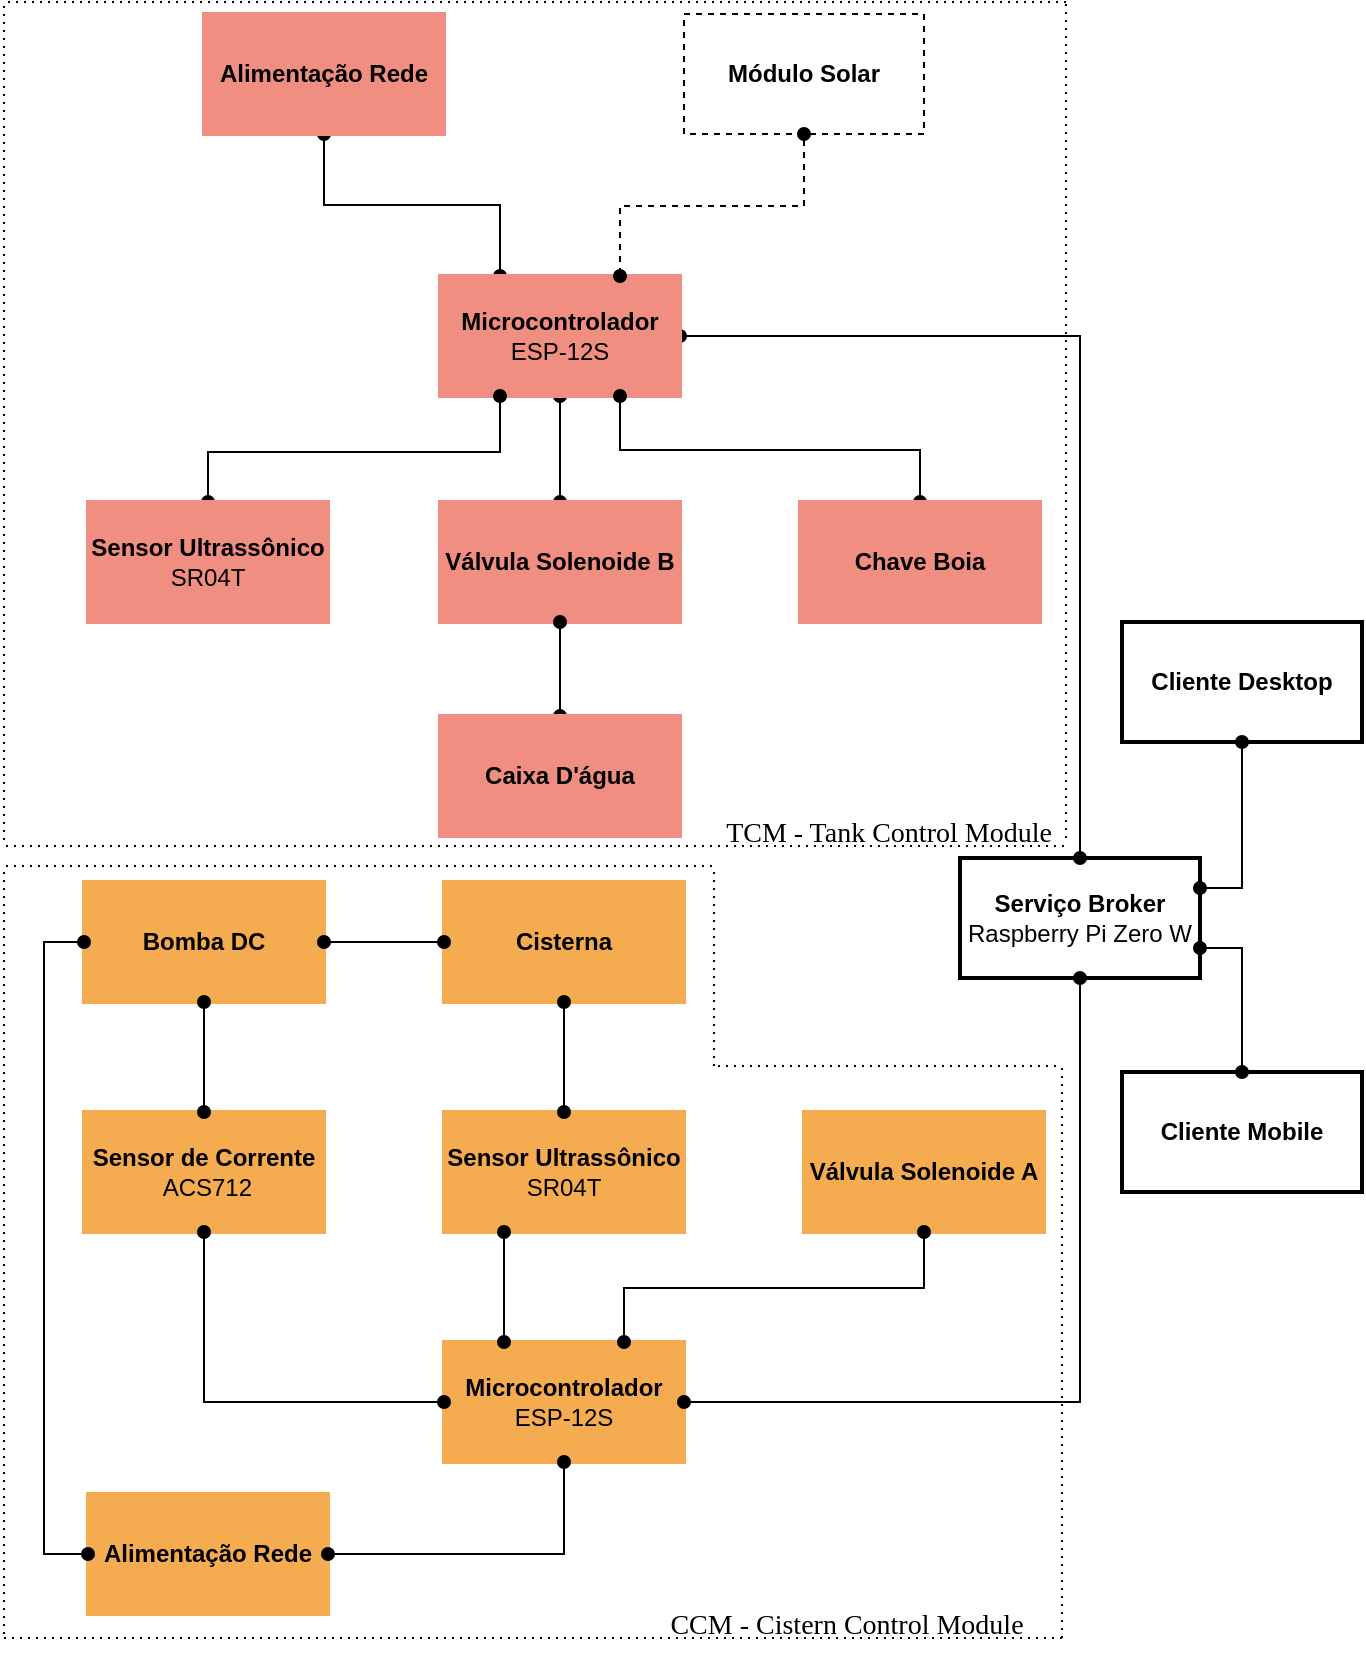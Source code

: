 <mxfile version="15.9.4" type="device"><diagram id="qmlTENLvC8Ycb70wD6CG" name="Page-1"><mxGraphModel dx="2370" dy="1245" grid="0" gridSize="10" guides="1" tooltips="1" connect="1" arrows="1" fold="1" page="1" pageScale="1" pageWidth="1169" pageHeight="827" background="#FFFFFF" math="0" shadow="0"><root><mxCell id="0"/><mxCell id="1" parent="0"/><mxCell id="5" value="&lt;font color=&quot;#000000&quot;&gt;&lt;b&gt;Sensor Ultrassônico&lt;/b&gt; SR04T&lt;/font&gt;" style="rounded=0;whiteSpace=wrap;html=1;fillColor=#F5AB50;strokeColor=#F5AB50;strokeWidth=2;" parent="1" vertex="1"><mxGeometry x="242" y="558" width="120" height="60" as="geometry"/></mxCell><mxCell id="60" value="&lt;font color=&quot;#000000&quot;&gt;&lt;b&gt;Alimentação Rede&lt;/b&gt;&lt;/font&gt;" style="rounded=0;whiteSpace=wrap;html=1;fillColor=#F5AB50;strokeColor=#F5AB50;strokeWidth=2;gradientColor=none;" parent="1" vertex="1"><mxGeometry x="64" y="749" width="120" height="60" as="geometry"/></mxCell><mxCell id="8" value="&lt;font color=&quot;#000000&quot;&gt;&lt;b&gt;Válvula Solenoide A&lt;/b&gt;&lt;/font&gt;" style="rounded=0;whiteSpace=wrap;html=1;fillColor=#F5AB50;strokeColor=#F5AB50;strokeWidth=2;" parent="1" vertex="1"><mxGeometry x="422" y="558" width="120" height="60" as="geometry"/></mxCell><mxCell id="6" value="&lt;b style=&quot;color: rgb(0 , 0 , 0)&quot;&gt;Microcontrolador&lt;br&gt;&lt;/b&gt;&lt;span style=&quot;color: rgb(0 , 0 , 0)&quot;&gt;ESP-12S&lt;/span&gt;" style="rounded=0;whiteSpace=wrap;html=1;fillColor=#F5AB50;strokeColor=#F5AB50;strokeWidth=2;" parent="1" vertex="1"><mxGeometry x="242" y="673" width="120" height="60" as="geometry"/></mxCell><mxCell id="7" value="&lt;b style=&quot;color: rgb(0 , 0 , 0)&quot;&gt;Sensor de Corrente&lt;br&gt;&lt;/b&gt;&lt;span style=&quot;color: rgb(0 , 0 , 0)&quot;&gt;&amp;nbsp;ACS712&lt;/span&gt;" style="rounded=0;whiteSpace=wrap;html=1;fillColor=#F5AB50;strokeColor=#F5AB50;strokeWidth=2;" parent="1" vertex="1"><mxGeometry x="62" y="558" width="120" height="60" as="geometry"/></mxCell><mxCell id="16" value="&lt;font color=&quot;#000000&quot;&gt;&lt;b&gt;Bomba DC&lt;/b&gt;&lt;/font&gt;" style="rounded=0;whiteSpace=wrap;html=1;fillColor=#F5AB50;strokeColor=#F5AB50;strokeWidth=2;" parent="1" vertex="1"><mxGeometry x="62" y="443" width="120" height="60" as="geometry"/></mxCell><mxCell id="12" value="&lt;font color=&quot;#000000&quot;&gt;&lt;b&gt;Cisterna&lt;/b&gt;&lt;/font&gt;" style="rounded=0;whiteSpace=wrap;html=1;fillColor=#F5AB50;strokeColor=#F5AB50;strokeWidth=2;" parent="1" vertex="1"><mxGeometry x="242" y="443" width="120" height="60" as="geometry"/></mxCell><mxCell id="51" style="edgeStyle=orthogonalEdgeStyle;rounded=0;orthogonalLoop=1;jettySize=auto;html=1;entryX=0.25;entryY=0;entryDx=0;entryDy=0;startArrow=oval;startFill=1;endArrow=oval;endFill=1;strokeColor=#000000;" parent="1" source="3" target="4" edge="1"><mxGeometry relative="1" as="geometry"/></mxCell><mxCell id="3" value="&lt;font color=&quot;#000000&quot;&gt;&lt;b&gt;Alimentação Rede&lt;/b&gt;&lt;/font&gt;" style="rounded=0;whiteSpace=wrap;html=1;fillColor=#F08E81;strokeColor=#F08E81;strokeWidth=2;" parent="1" vertex="1"><mxGeometry x="122" y="9" width="120" height="60" as="geometry"/></mxCell><mxCell id="29" value="" style="edgeStyle=orthogonalEdgeStyle;rounded=0;orthogonalLoop=1;jettySize=auto;html=1;startArrow=oval;startFill=1;endArrow=oval;endFill=1;strokeColor=#000000;" parent="1" source="4" target="9" edge="1"><mxGeometry relative="1" as="geometry"/></mxCell><mxCell id="50" style="edgeStyle=orthogonalEdgeStyle;rounded=0;orthogonalLoop=1;jettySize=auto;html=1;entryX=0.5;entryY=0;entryDx=0;entryDy=0;startArrow=oval;startFill=1;endArrow=oval;endFill=1;strokeColor=#000000;" parent="1" source="4" target="17" edge="1"><mxGeometry relative="1" as="geometry"/></mxCell><mxCell id="4" value="&lt;font color=&quot;#000000&quot;&gt;&lt;b&gt;Microcontrolador&lt;/b&gt; ESP-12S&lt;/font&gt;" style="rounded=0;whiteSpace=wrap;html=1;fillColor=#F08E81;strokeColor=#F08E81;strokeWidth=2;" parent="1" vertex="1"><mxGeometry x="240" y="140" width="120" height="60" as="geometry"/></mxCell><mxCell id="47" style="edgeStyle=orthogonalEdgeStyle;rounded=0;orthogonalLoop=1;jettySize=auto;html=1;entryX=0.25;entryY=0;entryDx=0;entryDy=0;startArrow=oval;startFill=1;endArrow=oval;endFill=1;strokeColor=#000000;exitX=0.25;exitY=1;exitDx=0;exitDy=0;" parent="1" source="5" target="6" edge="1"><mxGeometry relative="1" as="geometry"/></mxCell><mxCell id="49" value="" style="edgeStyle=orthogonalEdgeStyle;rounded=0;orthogonalLoop=1;jettySize=auto;html=1;entryX=0.5;entryY=1;entryDx=0;entryDy=0;startArrow=oval;startFill=1;endArrow=oval;endFill=1;strokeColor=#000000;" parent="1" source="6" target="17" edge="1"><mxGeometry x="0.539" y="-52" relative="1" as="geometry"><mxPoint as="offset"/></mxGeometry></mxCell><mxCell id="44" style="edgeStyle=orthogonalEdgeStyle;rounded=0;orthogonalLoop=1;jettySize=auto;html=1;entryX=0;entryY=0.5;entryDx=0;entryDy=0;startArrow=oval;startFill=1;endArrow=oval;endFill=1;strokeColor=#000000;exitX=0.5;exitY=1;exitDx=0;exitDy=0;" parent="1" source="7" target="6" edge="1"><mxGeometry relative="1" as="geometry"/></mxCell><mxCell id="48" style="edgeStyle=orthogonalEdgeStyle;rounded=0;orthogonalLoop=1;jettySize=auto;html=1;entryX=0.75;entryY=0;entryDx=0;entryDy=0;startArrow=oval;startFill=1;endArrow=oval;endFill=1;strokeColor=#000000;" parent="1" source="8" target="6" edge="1"><mxGeometry relative="1" as="geometry"><Array as="points"><mxPoint x="482" y="646"/><mxPoint x="332" y="646"/></Array></mxGeometry></mxCell><mxCell id="9" value="&lt;font color=&quot;#000000&quot;&gt;&lt;b&gt;Válvula Solenoide B&lt;/b&gt;&lt;/font&gt;" style="rounded=0;whiteSpace=wrap;html=1;fillColor=#F08E81;strokeColor=#F08E81;strokeWidth=2;" parent="1" vertex="1"><mxGeometry x="240" y="253" width="120" height="60" as="geometry"/></mxCell><mxCell id="37" style="edgeStyle=orthogonalEdgeStyle;rounded=0;orthogonalLoop=1;jettySize=auto;html=1;entryX=0.75;entryY=1;entryDx=0;entryDy=0;startArrow=oval;startFill=1;endArrow=oval;endFill=1;strokeColor=#000000;" parent="1" source="10" target="4" edge="1"><mxGeometry relative="1" as="geometry"><Array as="points"><mxPoint x="480" y="227"/><mxPoint x="330" y="227"/></Array></mxGeometry></mxCell><mxCell id="10" value="&lt;font color=&quot;#000000&quot;&gt;&lt;b&gt;Chave Boia&lt;/b&gt;&lt;/font&gt;" style="rounded=0;whiteSpace=wrap;html=1;fillColor=#F08E81;strokeColor=#F08E81;strokeWidth=2;" parent="1" vertex="1"><mxGeometry x="420" y="253" width="120" height="60" as="geometry"/></mxCell><mxCell id="36" style="edgeStyle=orthogonalEdgeStyle;rounded=0;orthogonalLoop=1;jettySize=auto;html=1;entryX=0.25;entryY=1;entryDx=0;entryDy=0;startArrow=oval;startFill=1;endArrow=oval;endFill=1;strokeColor=#000000;" parent="1" source="11" target="4" edge="1"><mxGeometry relative="1" as="geometry"><Array as="points"><mxPoint x="124" y="228"/><mxPoint x="270" y="228"/></Array></mxGeometry></mxCell><mxCell id="11" value="&lt;font color=&quot;#000000&quot;&gt;&lt;b&gt;Sensor Ultrassônico&lt;/b&gt; SR04T&lt;/font&gt;" style="rounded=0;whiteSpace=wrap;html=1;fillColor=#F08E81;strokeColor=#F08E81;strokeWidth=2;" parent="1" vertex="1"><mxGeometry x="64" y="253" width="120" height="60" as="geometry"/></mxCell><mxCell id="40" value="" style="edgeStyle=orthogonalEdgeStyle;rounded=0;orthogonalLoop=1;jettySize=auto;html=1;startArrow=oval;startFill=1;endArrow=oval;endFill=1;strokeColor=#000000;" parent="1" source="12" target="16" edge="1"><mxGeometry relative="1" as="geometry"/></mxCell><mxCell id="42" value="" style="edgeStyle=orthogonalEdgeStyle;rounded=0;orthogonalLoop=1;jettySize=auto;html=1;startArrow=oval;startFill=1;endArrow=oval;endFill=1;strokeColor=#000000;exitX=0.5;exitY=1;exitDx=0;exitDy=0;" parent="1" source="12" target="5" edge="1"><mxGeometry relative="1" as="geometry"><mxPoint x="302" y="514" as="sourcePoint"/></mxGeometry></mxCell><mxCell id="35" value="" style="edgeStyle=orthogonalEdgeStyle;rounded=0;orthogonalLoop=1;jettySize=auto;html=1;startArrow=oval;startFill=1;endArrow=oval;endFill=1;strokeColor=#000000;" parent="1" source="13" target="9" edge="1"><mxGeometry relative="1" as="geometry"/></mxCell><mxCell id="13" value="&lt;font color=&quot;#000000&quot;&gt;&lt;b&gt;Caixa D'água&lt;/b&gt;&lt;/font&gt;" style="rounded=0;whiteSpace=wrap;html=1;fillColor=#F08E81;strokeColor=#F08E81;strokeWidth=2;" parent="1" vertex="1"><mxGeometry x="240" y="360" width="120" height="60" as="geometry"/></mxCell><mxCell id="52" style="edgeStyle=orthogonalEdgeStyle;rounded=0;orthogonalLoop=1;jettySize=auto;html=1;entryX=0.75;entryY=0;entryDx=0;entryDy=0;startArrow=oval;startFill=1;endArrow=oval;endFill=1;strokeColor=#000000;dashed=1;" parent="1" source="14" target="4" edge="1"><mxGeometry relative="1" as="geometry"><Array as="points"><mxPoint x="422" y="105"/><mxPoint x="330" y="105"/></Array></mxGeometry></mxCell><mxCell id="14" value="&lt;font color=&quot;#000000&quot;&gt;&lt;b&gt;Módulo Solar&lt;/b&gt;&lt;/font&gt;" style="rounded=0;whiteSpace=wrap;html=1;fillColor=none;strokeColor=#000000;strokeWidth=1;dashed=1;" parent="1" vertex="1"><mxGeometry x="362" y="9" width="120" height="60" as="geometry"/></mxCell><mxCell id="43" value="" style="edgeStyle=orthogonalEdgeStyle;rounded=0;orthogonalLoop=1;jettySize=auto;html=1;startArrow=oval;startFill=1;endArrow=oval;endFill=1;strokeColor=#000000;" parent="1" source="16" target="7" edge="1"><mxGeometry relative="1" as="geometry"/></mxCell><mxCell id="55" style="edgeStyle=orthogonalEdgeStyle;rounded=0;orthogonalLoop=1;jettySize=auto;html=1;exitX=1;exitY=0.75;exitDx=0;exitDy=0;entryX=0.5;entryY=0;entryDx=0;entryDy=0;startArrow=oval;startFill=1;endArrow=oval;endFill=1;strokeColor=#000000;" parent="1" source="17" target="54" edge="1"><mxGeometry relative="1" as="geometry"/></mxCell><mxCell id="56" style="edgeStyle=orthogonalEdgeStyle;rounded=0;orthogonalLoop=1;jettySize=auto;html=1;exitX=1;exitY=0.25;exitDx=0;exitDy=0;entryX=0.5;entryY=1;entryDx=0;entryDy=0;startArrow=oval;startFill=1;endArrow=oval;endFill=1;strokeColor=#000000;" parent="1" source="17" target="53" edge="1"><mxGeometry relative="1" as="geometry"/></mxCell><mxCell id="17" value="&lt;font color=&quot;#000000&quot;&gt;&lt;b&gt;Serviço Broker&lt;/b&gt;&lt;br&gt;Raspberry Pi Zero W&lt;br&gt;&lt;/font&gt;" style="rounded=0;whiteSpace=wrap;html=1;fillColor=none;strokeColor=#000000;strokeWidth=2;" parent="1" vertex="1"><mxGeometry x="500" y="431" width="120" height="60" as="geometry"/></mxCell><mxCell id="53" value="&lt;font color=&quot;#000000&quot;&gt;&lt;b&gt;Cliente Desktop&lt;/b&gt;&lt;br&gt;&lt;/font&gt;" style="rounded=0;whiteSpace=wrap;html=1;fillColor=none;strokeColor=#000000;strokeWidth=2;" parent="1" vertex="1"><mxGeometry x="581" y="313" width="120" height="60" as="geometry"/></mxCell><mxCell id="54" value="&lt;font color=&quot;#000000&quot;&gt;&lt;b&gt;Cliente Mobile&lt;/b&gt;&lt;br&gt;&lt;/font&gt;" style="rounded=0;whiteSpace=wrap;html=1;fillColor=none;strokeColor=#000000;strokeWidth=2;" parent="1" vertex="1"><mxGeometry x="581" y="538" width="120" height="60" as="geometry"/></mxCell><mxCell id="61" style="edgeStyle=orthogonalEdgeStyle;rounded=0;orthogonalLoop=1;jettySize=auto;html=1;entryX=0;entryY=0.5;entryDx=0;entryDy=0;startArrow=oval;startFill=1;strokeColor=#000000;endArrow=oval;endFill=1;" parent="1" source="60" target="16" edge="1"><mxGeometry relative="1" as="geometry"><Array as="points"><mxPoint x="42" y="779"/><mxPoint x="42" y="473"/></Array></mxGeometry></mxCell><mxCell id="62" style="edgeStyle=orthogonalEdgeStyle;rounded=0;orthogonalLoop=1;jettySize=auto;html=1;entryX=0.5;entryY=1;entryDx=0;entryDy=0;startArrow=oval;startFill=1;endArrow=oval;endFill=1;strokeColor=#000000;" parent="1" source="60" target="6" edge="1"><mxGeometry relative="1" as="geometry"/></mxCell><mxCell id="V3igwtCB0xggCBy0HlCq-62" value="" style="endArrow=none;dashed=1;html=1;dashPattern=1 3;strokeWidth=1;rounded=0;" edge="1" parent="1"><mxGeometry width="50" height="50" relative="1" as="geometry"><mxPoint x="23" y="435" as="sourcePoint"/><mxPoint x="376" y="435" as="targetPoint"/></mxGeometry></mxCell><mxCell id="V3igwtCB0xggCBy0HlCq-63" value="" style="endArrow=none;dashed=1;html=1;dashPattern=1 3;strokeWidth=1;rounded=0;" edge="1" parent="1"><mxGeometry width="50" height="50" relative="1" as="geometry"><mxPoint x="22" y="438" as="sourcePoint"/><mxPoint x="22" y="820" as="targetPoint"/></mxGeometry></mxCell><mxCell id="V3igwtCB0xggCBy0HlCq-64" value="" style="endArrow=none;dashed=1;html=1;dashPattern=1 3;strokeWidth=1;rounded=0;" edge="1" parent="1"><mxGeometry width="50" height="50" relative="1" as="geometry"><mxPoint x="22" y="821" as="sourcePoint"/><mxPoint x="553" y="821" as="targetPoint"/></mxGeometry></mxCell><mxCell id="V3igwtCB0xggCBy0HlCq-65" value="" style="endArrow=none;dashed=1;html=1;dashPattern=1 3;strokeWidth=1;rounded=0;" edge="1" parent="1"><mxGeometry width="50" height="50" relative="1" as="geometry"><mxPoint x="551" y="821" as="sourcePoint"/><mxPoint x="551" y="534" as="targetPoint"/></mxGeometry></mxCell><mxCell id="V3igwtCB0xggCBy0HlCq-66" value="" style="endArrow=none;dashed=1;html=1;dashPattern=1 3;strokeWidth=1;rounded=0;" edge="1" parent="1"><mxGeometry width="50" height="50" relative="1" as="geometry"><mxPoint x="377" y="535" as="sourcePoint"/><mxPoint x="377" y="436" as="targetPoint"/></mxGeometry></mxCell><mxCell id="V3igwtCB0xggCBy0HlCq-67" value="" style="endArrow=none;dashed=1;html=1;dashPattern=1 3;strokeWidth=1;rounded=0;" edge="1" parent="1"><mxGeometry width="50" height="50" relative="1" as="geometry"><mxPoint x="379" y="535" as="sourcePoint"/><mxPoint x="549" y="535" as="targetPoint"/></mxGeometry></mxCell><mxCell id="V3igwtCB0xggCBy0HlCq-70" value="&lt;font style=&quot;font-size: 14px&quot; face=&quot;Times New Roman&quot;&gt;CCM - Cistern Control Module&lt;/font&gt;" style="text;html=1;strokeColor=none;fillColor=none;align=center;verticalAlign=middle;whiteSpace=wrap;rounded=0;" vertex="1" parent="1"><mxGeometry x="297" y="800" width="293" height="30" as="geometry"/></mxCell><mxCell id="V3igwtCB0xggCBy0HlCq-72" value="" style="endArrow=none;dashed=1;html=1;dashPattern=1 3;strokeWidth=1;rounded=0;" edge="1" parent="1"><mxGeometry width="50" height="50" relative="1" as="geometry"><mxPoint x="22" y="5" as="sourcePoint"/><mxPoint x="22" y="423" as="targetPoint"/></mxGeometry></mxCell><mxCell id="V3igwtCB0xggCBy0HlCq-73" value="" style="endArrow=none;dashed=1;html=1;dashPattern=1 3;strokeWidth=1;rounded=0;" edge="1" parent="1"><mxGeometry width="50" height="50" relative="1" as="geometry"><mxPoint x="552" y="425" as="sourcePoint"/><mxPoint x="21" y="425" as="targetPoint"/></mxGeometry></mxCell><mxCell id="V3igwtCB0xggCBy0HlCq-74" value="" style="endArrow=none;dashed=1;html=1;dashPattern=1 3;strokeWidth=1;rounded=0;" edge="1" parent="1"><mxGeometry width="50" height="50" relative="1" as="geometry"><mxPoint x="553" y="4" as="sourcePoint"/><mxPoint x="553" y="423" as="targetPoint"/></mxGeometry></mxCell><mxCell id="V3igwtCB0xggCBy0HlCq-75" value="&lt;font style=&quot;font-size: 14px&quot; face=&quot;Times New Roman&quot;&gt;TCM - Tank Control Module&lt;/font&gt;" style="text;html=1;strokeColor=none;fillColor=none;align=center;verticalAlign=middle;whiteSpace=wrap;rounded=0;" vertex="1" parent="1"><mxGeometry x="378" y="404" width="173" height="30" as="geometry"/></mxCell><mxCell id="V3igwtCB0xggCBy0HlCq-76" value="" style="endArrow=none;dashed=1;html=1;dashPattern=1 3;strokeWidth=1;rounded=0;" edge="1" parent="1"><mxGeometry width="50" height="50" relative="1" as="geometry"><mxPoint x="553" y="3" as="sourcePoint"/><mxPoint x="23" y="3.0" as="targetPoint"/></mxGeometry></mxCell></root></mxGraphModel></diagram></mxfile>